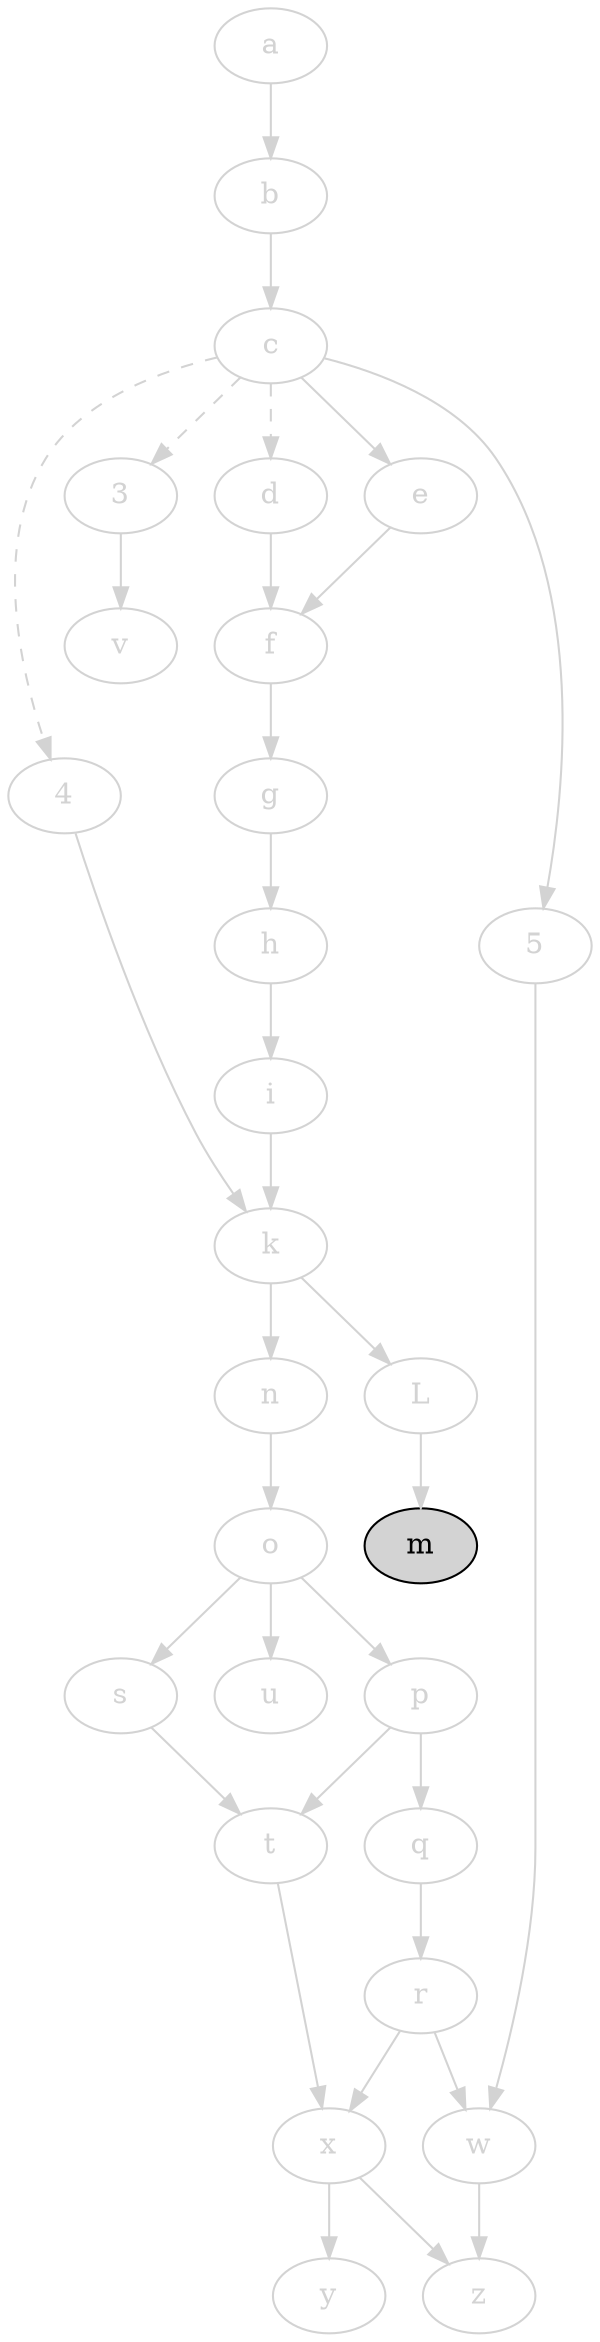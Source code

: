 digraph {
    // open: [style=filled,fillcolor=lightgrey]
    // closed: [color=lightgrey,fontcolor=lightgrey]

    4 [color=lightgrey,fontcolor=lightgrey];
    3 [color=lightgrey,fontcolor=lightgrey];
    a [color=lightgrey,fontcolor=lightgrey];
    b [color=lightgrey,fontcolor=lightgrey];
    c [color=lightgrey,fontcolor=lightgrey];
    d [color=lightgrey,fontcolor=lightgrey];
    e [color=lightgrey,fontcolor=lightgrey];
    f [color=lightgrey,fontcolor=lightgrey];
    g [color=lightgrey,fontcolor=lightgrey];
    h [color=lightgrey,fontcolor=lightgrey];
    i [color=lightgrey,fontcolor=lightgrey];
    k [color=lightgrey,fontcolor=lightgrey];
    L [color=lightgrey,fontcolor=lightgrey];
    m [style=filled,fillcolor=lightgrey];
    5 [color=lightgrey,fontcolor=lightgrey];
    n [color=lightgrey,fontcolor=lightgrey];
    o [color=lightgrey,fontcolor=lightgrey];
    p [color=lightgrey,fontcolor=lightgrey];
    q [color=lightgrey,fontcolor=lightgrey];
    r [color=lightgrey,fontcolor=lightgrey];
    s [color=lightgrey,fontcolor=lightgrey];
    t [color=lightgrey,fontcolor=lightgrey];
    u [color=lightgrey,fontcolor=lightgrey];
    v [color=lightgrey,fontcolor=lightgrey];
    w [color=lightgrey,fontcolor=lightgrey];
    x [color=lightgrey,fontcolor=lightgrey];
    y [color=lightgrey,fontcolor=lightgrey];
    z [color=lightgrey,fontcolor=lightgrey];

    4 -> k [color=lightgrey];
    c -> 4 [style=dashed,color=lightgrey];
    c -> 3 [style=dashed,color=lightgrey];
    c -> d [style=dashed,color=lightgrey];
    3 -> v [color=lightgrey];
    a -> b [color=lightgrey];
    b -> c [color=lightgrey];
    c -> e [color=lightgrey];
    c -> 5 [color=lightgrey];
    d -> f [color=lightgrey];
    e -> f [color=lightgrey];
    f -> g [color=lightgrey];
    g -> h [color=lightgrey];
    h -> i [color=lightgrey];
    i -> k [color=lightgrey];
    k -> L [color=lightgrey];
    L -> m [color=lightgrey];
    k -> n [color=lightgrey];
    n -> o [color=lightgrey];
    o -> p [color=lightgrey];
    p -> q [color=lightgrey];
    q -> r [color=lightgrey];
    o -> s [color=lightgrey];
    s -> t [color=lightgrey];
    p -> t [color=lightgrey];
    o -> u [color=lightgrey];
    5 -> w [color=lightgrey];
    r -> w [color=lightgrey];
    t -> x [color=lightgrey];
    r -> x [color=lightgrey];
    x -> y [color=lightgrey];
    x -> z [color=lightgrey];
    w -> z [color=lightgrey];
}

